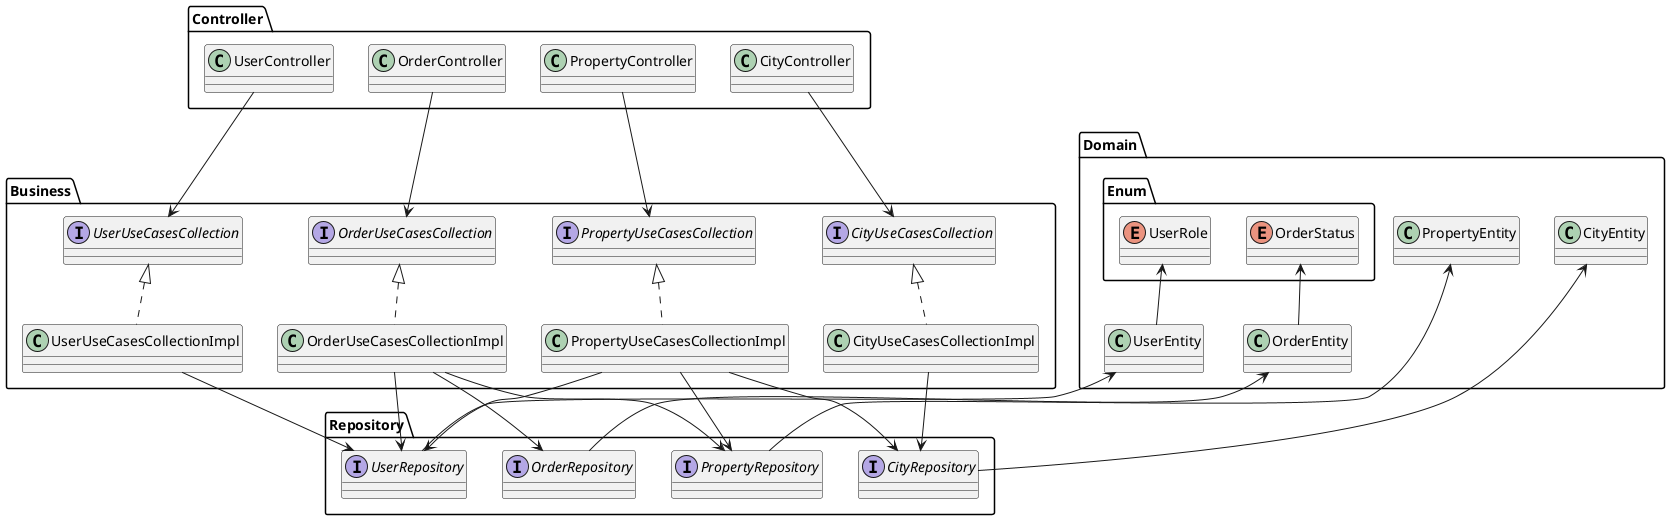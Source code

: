 @startuml

'Controller Layer
package "Controller"{
    Class CityController
    Class UserController
    Class PropertyController
    Class OrderController
}

package "Business"{
Interface CityUseCasesCollection
Interface UserUseCasesCollection
Interface PropertyUseCasesCollection
Interface OrderUseCasesCollection

Class CityUseCasesCollectionImpl
Class UserUseCasesCollectionImpl
Class PropertyUseCasesCollectionImpl
Class OrderUseCasesCollectionImpl

CityUseCasesCollection <|.. CityUseCasesCollectionImpl
UserUseCasesCollection <|.. UserUseCasesCollectionImpl
PropertyUseCasesCollection <|.. PropertyUseCasesCollectionImpl
OrderUseCasesCollection <|.. OrderUseCasesCollectionImpl

}

package "Repository"{
    Interface CityRepository
    Interface UserRepository
    Interface PropertyRepository
    Interface OrderRepository
}

package "Domain"{
    Class CityEntity
    Class UserEntity
    Class PropertyEntity
    Class OrderEntity
}

package "Domain.Enum"{
    Enum UserRole
    Enum OrderStatus
}

'Relations
CityController --> CityUseCasesCollection
UserController --> UserUseCasesCollection
PropertyController --> PropertyUseCasesCollection
OrderController --> OrderUseCasesCollection

CityUseCasesCollectionImpl --> CityRepository

UserUseCasesCollectionImpl --> UserRepository

PropertyUseCasesCollectionImpl --> CityRepository
PropertyUseCasesCollectionImpl --> UserRepository
PropertyUseCasesCollectionImpl --> PropertyRepository

OrderUseCasesCollectionImpl --> UserRepository
OrderUseCasesCollectionImpl --> PropertyRepository
OrderUseCasesCollectionImpl --> OrderRepository

CityEntity <-- CityRepository

UserEntity <-- UserRepository

PropertyEntity <-- PropertyRepository

OrderEntity <-- OrderRepository

UserRole <-- UserEntity

OrderStatus <-- OrderEntity

@enduml